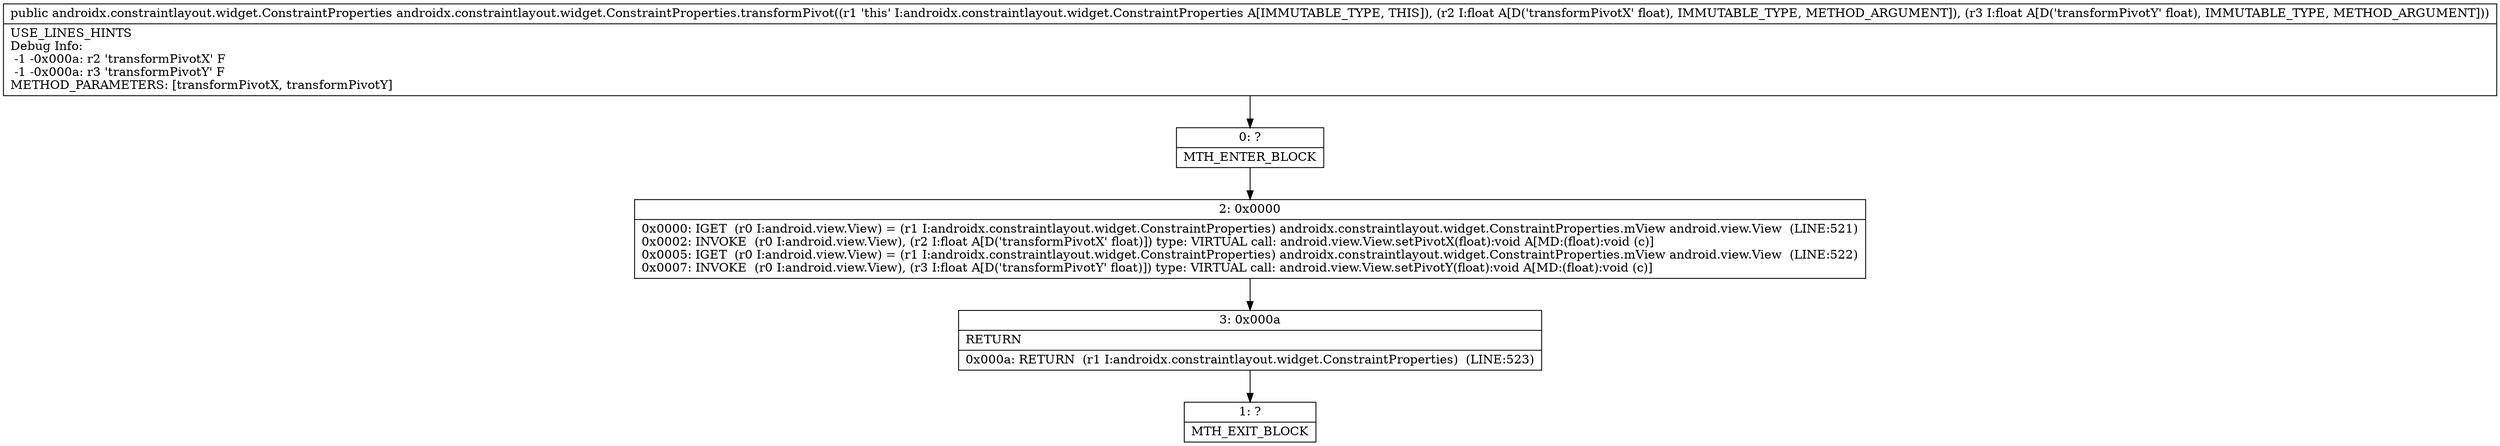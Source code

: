 digraph "CFG forandroidx.constraintlayout.widget.ConstraintProperties.transformPivot(FF)Landroidx\/constraintlayout\/widget\/ConstraintProperties;" {
Node_0 [shape=record,label="{0\:\ ?|MTH_ENTER_BLOCK\l}"];
Node_2 [shape=record,label="{2\:\ 0x0000|0x0000: IGET  (r0 I:android.view.View) = (r1 I:androidx.constraintlayout.widget.ConstraintProperties) androidx.constraintlayout.widget.ConstraintProperties.mView android.view.View  (LINE:521)\l0x0002: INVOKE  (r0 I:android.view.View), (r2 I:float A[D('transformPivotX' float)]) type: VIRTUAL call: android.view.View.setPivotX(float):void A[MD:(float):void (c)]\l0x0005: IGET  (r0 I:android.view.View) = (r1 I:androidx.constraintlayout.widget.ConstraintProperties) androidx.constraintlayout.widget.ConstraintProperties.mView android.view.View  (LINE:522)\l0x0007: INVOKE  (r0 I:android.view.View), (r3 I:float A[D('transformPivotY' float)]) type: VIRTUAL call: android.view.View.setPivotY(float):void A[MD:(float):void (c)]\l}"];
Node_3 [shape=record,label="{3\:\ 0x000a|RETURN\l|0x000a: RETURN  (r1 I:androidx.constraintlayout.widget.ConstraintProperties)  (LINE:523)\l}"];
Node_1 [shape=record,label="{1\:\ ?|MTH_EXIT_BLOCK\l}"];
MethodNode[shape=record,label="{public androidx.constraintlayout.widget.ConstraintProperties androidx.constraintlayout.widget.ConstraintProperties.transformPivot((r1 'this' I:androidx.constraintlayout.widget.ConstraintProperties A[IMMUTABLE_TYPE, THIS]), (r2 I:float A[D('transformPivotX' float), IMMUTABLE_TYPE, METHOD_ARGUMENT]), (r3 I:float A[D('transformPivotY' float), IMMUTABLE_TYPE, METHOD_ARGUMENT]))  | USE_LINES_HINTS\lDebug Info:\l  \-1 \-0x000a: r2 'transformPivotX' F\l  \-1 \-0x000a: r3 'transformPivotY' F\lMETHOD_PARAMETERS: [transformPivotX, transformPivotY]\l}"];
MethodNode -> Node_0;Node_0 -> Node_2;
Node_2 -> Node_3;
Node_3 -> Node_1;
}


